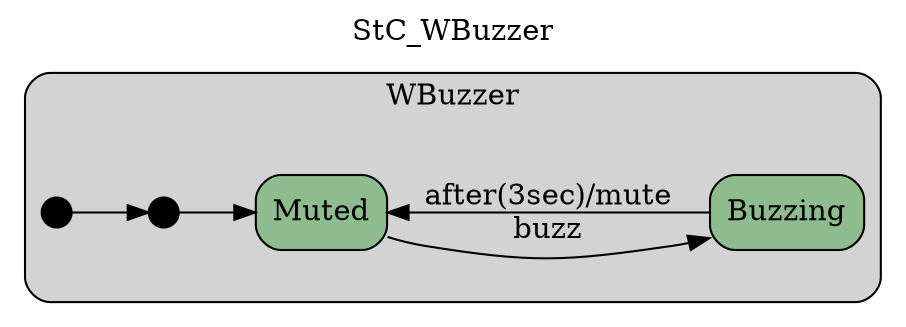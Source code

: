 digraph {
compound=true;
rankdir=LR;
label="StC_WBuzzer";
labelloc=t;
subgraph cluster_WBuzzer {
style="filled,rounded";
label ="WBuzzer";
fillcolor = lightgray;
init1_St [shape = point,fillcolor=black,height=.2,width=.2,label=""];

Muted [shape=box,fillcolor=darkseagreen,style="filled,rounded",label=Muted];
Buzzing [shape=box,fillcolor=darkseagreen,style="filled,rounded",label=Buzzing];
init2_St [shape = point,fillcolor=black,height=.2,width=.2,label=""];


init1_St->init2_St[label="",  ];
Muted->Buzzing[label="buzz",  ];
Buzzing->Muted[label="after(3sec)/mute",  ];
init2_St->Muted[label="",  ];
}
}